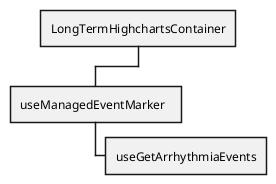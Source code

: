 @startwbs
+ LongTermHighchartsContainer
++ useManagedEventMarker  
+++ useGetArrhythmiaEvents
@endwbs